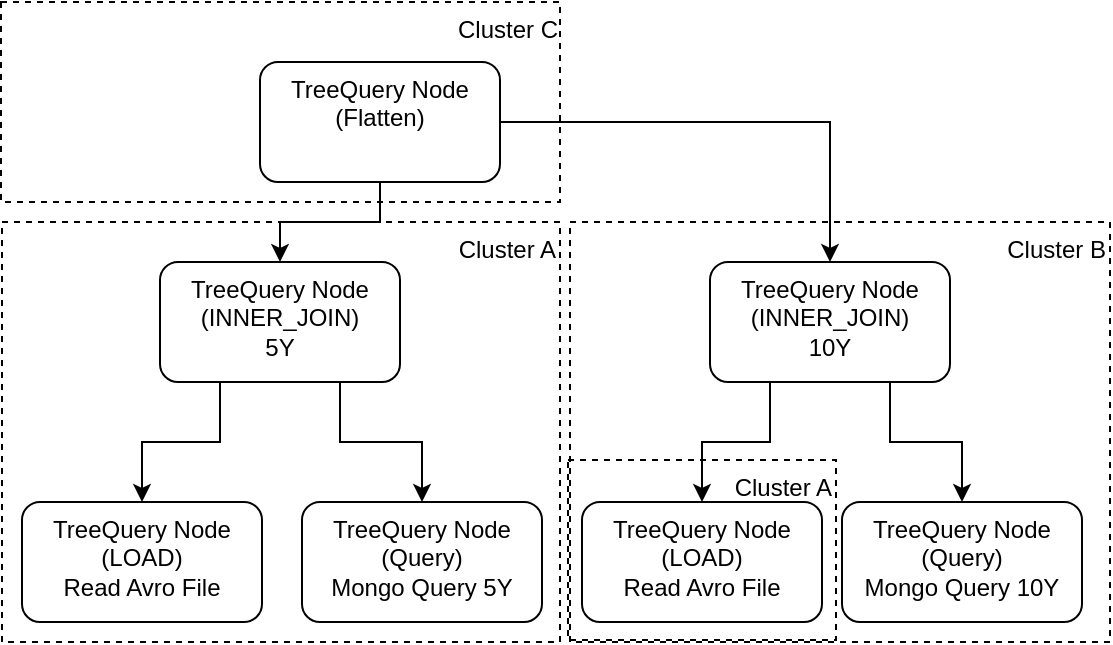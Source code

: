 <mxfile version="12.7.4" type="device"><diagram id="nB_W8n0aA75IsPRDnLlk" name="Page-1"><mxGraphModel dx="677" dy="375" grid="1" gridSize="10" guides="1" tooltips="1" connect="1" arrows="1" fold="1" page="1" pageScale="1" pageWidth="850" pageHeight="1100" math="0" shadow="0"><root><mxCell id="0"/><mxCell id="1" parent="0"/><mxCell id="jiRbldAYGESy-HFnpfH8-17" value="Cluster B" style="rounded=0;whiteSpace=wrap;html=1;fillColor=none;dashed=1;verticalAlign=top;align=right;" vertex="1" parent="1"><mxGeometry x="305" y="170" width="270" height="210" as="geometry"/></mxCell><mxCell id="jiRbldAYGESy-HFnpfH8-18" value="Cluster A" style="rounded=0;whiteSpace=wrap;html=1;fillColor=none;dashed=1;verticalAlign=top;align=right;" vertex="1" parent="1"><mxGeometry x="21" y="170" width="279" height="210" as="geometry"/></mxCell><mxCell id="jiRbldAYGESy-HFnpfH8-5" style="edgeStyle=orthogonalEdgeStyle;rounded=0;orthogonalLoop=1;jettySize=auto;html=1;entryX=0.5;entryY=0;entryDx=0;entryDy=0;" edge="1" parent="1" source="jiRbldAYGESy-HFnpfH8-1" target="jiRbldAYGESy-HFnpfH8-2"><mxGeometry relative="1" as="geometry"/></mxCell><mxCell id="jiRbldAYGESy-HFnpfH8-6" style="edgeStyle=orthogonalEdgeStyle;rounded=0;orthogonalLoop=1;jettySize=auto;html=1;exitX=1;exitY=0.5;exitDx=0;exitDy=0;entryX=0.5;entryY=0;entryDx=0;entryDy=0;" edge="1" parent="1" source="jiRbldAYGESy-HFnpfH8-1" target="jiRbldAYGESy-HFnpfH8-3"><mxGeometry relative="1" as="geometry"/></mxCell><mxCell id="jiRbldAYGESy-HFnpfH8-1" value="TreeQuery Node&lt;br&gt;(Flatten)" style="rounded=1;whiteSpace=wrap;html=1;verticalAlign=top;" vertex="1" parent="1"><mxGeometry x="150" y="90" width="120" height="60" as="geometry"/></mxCell><mxCell id="jiRbldAYGESy-HFnpfH8-8" value="" style="edgeStyle=orthogonalEdgeStyle;rounded=0;orthogonalLoop=1;jettySize=auto;html=1;exitX=0.25;exitY=1;exitDx=0;exitDy=0;" edge="1" parent="1" source="jiRbldAYGESy-HFnpfH8-2" target="jiRbldAYGESy-HFnpfH8-7"><mxGeometry relative="1" as="geometry"/></mxCell><mxCell id="jiRbldAYGESy-HFnpfH8-12" style="edgeStyle=orthogonalEdgeStyle;rounded=0;orthogonalLoop=1;jettySize=auto;html=1;entryX=0.5;entryY=0;entryDx=0;entryDy=0;exitX=0.75;exitY=1;exitDx=0;exitDy=0;" edge="1" parent="1" source="jiRbldAYGESy-HFnpfH8-2" target="jiRbldAYGESy-HFnpfH8-11"><mxGeometry relative="1" as="geometry"/></mxCell><mxCell id="jiRbldAYGESy-HFnpfH8-2" value="TreeQuery Node&lt;br&gt;(INNER_JOIN)&lt;br&gt;5Y" style="rounded=1;whiteSpace=wrap;html=1;verticalAlign=top;" vertex="1" parent="1"><mxGeometry x="100" y="190" width="120" height="60" as="geometry"/></mxCell><mxCell id="jiRbldAYGESy-HFnpfH8-7" value="TreeQuery Node&lt;br&gt;(LOAD)&lt;br&gt;Read Avro File" style="rounded=1;whiteSpace=wrap;html=1;verticalAlign=top;" vertex="1" parent="1"><mxGeometry x="31" y="310" width="120" height="60" as="geometry"/></mxCell><mxCell id="jiRbldAYGESy-HFnpfH8-16" style="edgeStyle=orthogonalEdgeStyle;rounded=0;orthogonalLoop=1;jettySize=auto;html=1;entryX=0.5;entryY=0;entryDx=0;entryDy=0;exitX=0.75;exitY=1;exitDx=0;exitDy=0;" edge="1" parent="1" source="jiRbldAYGESy-HFnpfH8-3" target="jiRbldAYGESy-HFnpfH8-14"><mxGeometry relative="1" as="geometry"/></mxCell><mxCell id="jiRbldAYGESy-HFnpfH8-3" value="TreeQuery Node&lt;br&gt;(INNER_JOIN)&lt;br&gt;10Y" style="rounded=1;whiteSpace=wrap;html=1;verticalAlign=top;" vertex="1" parent="1"><mxGeometry x="375" y="190" width="120" height="60" as="geometry"/></mxCell><mxCell id="jiRbldAYGESy-HFnpfH8-11" value="TreeQuery Node&lt;br&gt;(Query)&lt;br&gt;Mongo Query 5Y" style="rounded=1;whiteSpace=wrap;html=1;verticalAlign=top;" vertex="1" parent="1"><mxGeometry x="171" y="310" width="120" height="60" as="geometry"/></mxCell><mxCell id="jiRbldAYGESy-HFnpfH8-13" value="TreeQuery Node&lt;br&gt;(LOAD)&lt;br&gt;Read Avro File" style="rounded=1;whiteSpace=wrap;html=1;verticalAlign=top;" vertex="1" parent="1"><mxGeometry x="311" y="310" width="120" height="60" as="geometry"/></mxCell><mxCell id="jiRbldAYGESy-HFnpfH8-14" value="TreeQuery Node&lt;br&gt;(Query)&lt;br&gt;Mongo Query 10Y" style="rounded=1;whiteSpace=wrap;html=1;verticalAlign=top;" vertex="1" parent="1"><mxGeometry x="441" y="310" width="120" height="60" as="geometry"/></mxCell><mxCell id="jiRbldAYGESy-HFnpfH8-20" value="Cluster C" style="rounded=0;whiteSpace=wrap;html=1;fillColor=none;dashed=1;verticalAlign=top;align=right;" vertex="1" parent="1"><mxGeometry x="20.5" y="60" width="279.5" height="100" as="geometry"/></mxCell><mxCell id="jiRbldAYGESy-HFnpfH8-21" value="Cluster A" style="rounded=0;whiteSpace=wrap;html=1;fillColor=none;dashed=1;verticalAlign=top;align=right;" vertex="1" parent="1"><mxGeometry x="304" y="289" width="134" height="90" as="geometry"/></mxCell><mxCell id="jiRbldAYGESy-HFnpfH8-22" style="edgeStyle=orthogonalEdgeStyle;rounded=0;orthogonalLoop=1;jettySize=auto;html=1;exitX=0.25;exitY=1;exitDx=0;exitDy=0;entryX=0.5;entryY=0;entryDx=0;entryDy=0;" edge="1" parent="1" source="jiRbldAYGESy-HFnpfH8-3" target="jiRbldAYGESy-HFnpfH8-13"><mxGeometry relative="1" as="geometry"><mxPoint x="405" y="250" as="sourcePoint"/><mxPoint x="371" y="310" as="targetPoint"/></mxGeometry></mxCell></root></mxGraphModel></diagram></mxfile>
